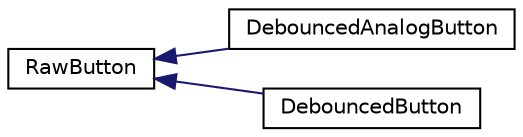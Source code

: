 digraph "Graphical Class Hierarchy"
{
  edge [fontname="Helvetica",fontsize="10",labelfontname="Helvetica",labelfontsize="10"];
  node [fontname="Helvetica",fontsize="10",shape=record];
  rankdir="LR";
  Node0 [label="RawButton",height=0.2,width=0.4,color="black", fillcolor="white", style="filled",URL="$classRawButton.html",tooltip="Basic instantaneous button. "];
  Node0 -> Node1 [dir="back",color="midnightblue",fontsize="10",style="solid",fontname="Helvetica"];
  Node1 [label="DebouncedAnalogButton",height=0.2,width=0.4,color="black", fillcolor="white", style="filled",URL="$classDebouncedAnalogButton.html",tooltip="Timeslice-based button with debouncing using analogRead. "];
  Node0 -> Node2 [dir="back",color="midnightblue",fontsize="10",style="solid",fontname="Helvetica"];
  Node2 [label="DebouncedButton",height=0.2,width=0.4,color="black", fillcolor="white", style="filled",URL="$classDebouncedButton.html",tooltip="Timeslice-based button with debouncing. "];
}
